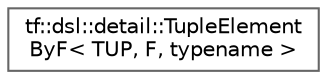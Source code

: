 digraph "类继承关系图"
{
 // LATEX_PDF_SIZE
  bgcolor="transparent";
  edge [fontname=Helvetica,fontsize=10,labelfontname=Helvetica,labelfontsize=10];
  node [fontname=Helvetica,fontsize=10,shape=box,height=0.2,width=0.4];
  rankdir="LR";
  Node0 [id="Node000000",label="tf::dsl::detail::TupleElement\lByF\< TUP, F, typename \>",height=0.2,width=0.4,color="grey40", fillcolor="white", style="filled",URL="$structtf_1_1dsl_1_1detail_1_1_tuple_element_by_f.html",tooltip=" "];
}
